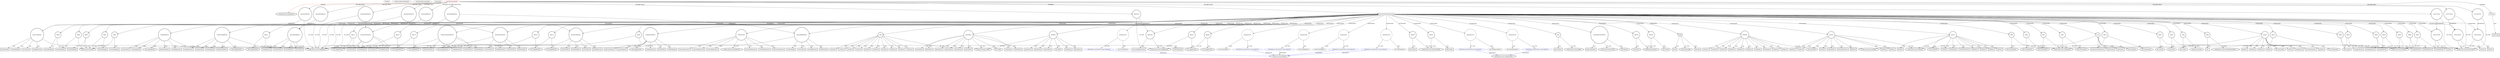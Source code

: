 digraph {
baseInfo[graphId=3875,category="extension_graph",isAnonymous=false,possibleRelation=true]
frameworkRelatedTypesInfo[0="javafx.application.Application"]
possibleCollaborationsInfo[0="3875~OVERRIDING_METHOD_DECLARATION-INSTANTIATION-~javafx.application.Application ~javafx.beans.value.ChangeListener ~false~true",1="3875~OVERRIDING_METHOD_DECLARATION-INSTANTIATION-~javafx.application.Application ~javafx.event.EventHandler ~false~true"]
locationInfo[projectName="philippone-EMGClassifier",filePath="/philippone-EMGClassifier/EMGClassifier-master/src/gui/EMGClassifierGUI.java",contextSignature="EMGClassifierGUI",graphId="3875"]
0[label="gui.EMGClassifierGUI",vertexType="ROOT_CLIENT_CLASS_DECLARATION",isFrameworkType=false,color=red]
1[label="javafx.application.Application",vertexType="FRAMEWORK_CLASS_TYPE",isFrameworkType=true,peripheries=2]
2[label="gestureBackButton",vertexType="FIELD_DECLARATION",isFrameworkType=true,peripheries=2,shape=circle]
3[label="javafx.scene.control.ToggleButton",vertexType="FRAMEWORK_CLASS_TYPE",isFrameworkType=true,peripheries=2]
4[label="gestureDownButton",vertexType="FIELD_DECLARATION",isFrameworkType=true,peripheries=2,shape=circle]
6[label="gestureEnterButton",vertexType="FIELD_DECLARATION",isFrameworkType=true,peripheries=2,shape=circle]
8[label="gestureLeftButton",vertexType="FIELD_DECLARATION",isFrameworkType=true,peripheries=2,shape=circle]
10[label="gestureRightButton",vertexType="FIELD_DECLARATION",isFrameworkType=true,peripheries=2,shape=circle]
12[label="gestureUpButton",vertexType="FIELD_DECLARATION",isFrameworkType=true,peripheries=2,shape=circle]
14[label="sensor1Series",vertexType="FIELD_DECLARATION",isFrameworkType=true,peripheries=2,shape=circle]
15[label="javafx.scene.chart.XYChart.Series",vertexType="FRAMEWORK_CLASS_TYPE",isFrameworkType=true,peripheries=2]
16[label="sensor2Series",vertexType="FIELD_DECLARATION",isFrameworkType=true,peripheries=2,shape=circle]
18[label="sensor3Series",vertexType="FIELD_DECLARATION",isFrameworkType=true,peripheries=2,shape=circle]
20[label="tgGesture",vertexType="FIELD_DECLARATION",isFrameworkType=true,peripheries=2,shape=circle]
21[label="javafx.scene.control.ToggleGroup",vertexType="FRAMEWORK_CLASS_TYPE",isFrameworkType=true,peripheries=2]
22[label="void start(javafx.stage.Stage)",vertexType="OVERRIDING_METHOD_DECLARATION",isFrameworkType=false,shape=box]
23[label="arg0",vertexType="PARAMETER_DECLARATION",isFrameworkType=true,peripheries=2]
24[label="javafx.stage.Stage",vertexType="FRAMEWORK_CLASS_TYPE",isFrameworkType=true,peripheries=2]
26[label="root",vertexType="VARIABLE_EXPRESION",isFrameworkType=true,peripheries=2,shape=circle]
27[label="javafx.scene.layout.GridPane",vertexType="FRAMEWORK_CLASS_TYPE",isFrameworkType=true,peripheries=2]
25[label="new GridPane()",vertexType="CONSTRUCTOR_CALL",isFrameworkType=true,peripheries=2]
29[label="scene",vertexType="VARIABLE_EXPRESION",isFrameworkType=true,peripheries=2,shape=circle]
30[label="javafx.scene.Scene",vertexType="FRAMEWORK_CLASS_TYPE",isFrameworkType=true,peripheries=2]
28[label="new Scene()",vertexType="CONSTRUCTOR_CALL",isFrameworkType=true,peripheries=2]
31[label="GridPane",vertexType="VARIABLE_EXPRESION",isFrameworkType=true,peripheries=2,shape=circle]
32[label="setHgrow()",vertexType="INSIDE_CALL",isFrameworkType=true,peripheries=2,shape=box]
35[label="setVgrow()",vertexType="INSIDE_CALL",isFrameworkType=true,peripheries=2,shape=box]
36[label="VAR4",vertexType="VARIABLE_EXPRESION",isFrameworkType=true,peripheries=2,shape=circle]
38[label="javafx.beans.value.WritableBooleanValue",vertexType="FRAMEWORK_INTERFACE_TYPE",isFrameworkType=true,peripheries=2]
37[label="set()",vertexType="INSIDE_CALL",isFrameworkType=true,peripheries=2,shape=box]
40[label="gridLinesVisibleProperty()",vertexType="INSIDE_CALL",isFrameworkType=true,peripheries=2,shape=box]
42[label="sensor1",vertexType="VARIABLE_EXPRESION",isFrameworkType=true,peripheries=2,shape=circle]
43[label="javafx.scene.chart.LineChart",vertexType="FRAMEWORK_CLASS_TYPE",isFrameworkType=true,peripheries=2]
41[label="new LineChart()",vertexType="CONSTRUCTOR_CALL",isFrameworkType=true,peripheries=2]
45[label="VAR7",vertexType="VARIABLE_EXPRESION",isFrameworkType=true,peripheries=2,shape=circle]
46[label="javafx.scene.chart.NumberAxis",vertexType="FRAMEWORK_CLASS_TYPE",isFrameworkType=true,peripheries=2]
44[label="new NumberAxis()",vertexType="CONSTRUCTOR_CALL",isFrameworkType=true,peripheries=2]
48[label="VAR8",vertexType="VARIABLE_EXPRESION",isFrameworkType=true,peripheries=2,shape=circle]
47[label="new NumberAxis()",vertexType="CONSTRUCTOR_CALL",isFrameworkType=true,peripheries=2]
51[label="sensor2",vertexType="VARIABLE_EXPRESION",isFrameworkType=true,peripheries=2,shape=circle]
50[label="new LineChart()",vertexType="CONSTRUCTOR_CALL",isFrameworkType=true,peripheries=2]
54[label="VAR10",vertexType="VARIABLE_EXPRESION",isFrameworkType=true,peripheries=2,shape=circle]
53[label="new NumberAxis()",vertexType="CONSTRUCTOR_CALL",isFrameworkType=true,peripheries=2]
57[label="VAR11",vertexType="VARIABLE_EXPRESION",isFrameworkType=true,peripheries=2,shape=circle]
56[label="new NumberAxis()",vertexType="CONSTRUCTOR_CALL",isFrameworkType=true,peripheries=2]
60[label="sensor3",vertexType="VARIABLE_EXPRESION",isFrameworkType=true,peripheries=2,shape=circle]
59[label="new LineChart()",vertexType="CONSTRUCTOR_CALL",isFrameworkType=true,peripheries=2]
63[label="VAR13",vertexType="VARIABLE_EXPRESION",isFrameworkType=true,peripheries=2,shape=circle]
62[label="new NumberAxis()",vertexType="CONSTRUCTOR_CALL",isFrameworkType=true,peripheries=2]
66[label="VAR14",vertexType="VARIABLE_EXPRESION",isFrameworkType=true,peripheries=2,shape=circle]
65[label="new NumberAxis()",vertexType="CONSTRUCTOR_CALL",isFrameworkType=true,peripheries=2]
69[label="setVgrow()",vertexType="INSIDE_CALL",isFrameworkType=true,peripheries=2,shape=box]
71[label="setVgrow()",vertexType="INSIDE_CALL",isFrameworkType=true,peripheries=2,shape=box]
73[label="setVgrow()",vertexType="INSIDE_CALL",isFrameworkType=true,peripheries=2,shape=box]
75[label="setHgrow()",vertexType="INSIDE_CALL",isFrameworkType=true,peripheries=2,shape=box]
77[label="setHgrow()",vertexType="INSIDE_CALL",isFrameworkType=true,peripheries=2,shape=box]
79[label="setHgrow()",vertexType="INSIDE_CALL",isFrameworkType=true,peripheries=2,shape=box]
81[label="setTitle()",vertexType="INSIDE_CALL",isFrameworkType=true,peripheries=2,shape=box]
83[label="setAnimated()",vertexType="INSIDE_CALL",isFrameworkType=true,peripheries=2,shape=box]
85[label="setCreateSymbols()",vertexType="INSIDE_CALL",isFrameworkType=true,peripheries=2,shape=box]
86[label="VAR24",vertexType="VARIABLE_EXPRESION",isFrameworkType=true,peripheries=2,shape=circle]
88[label="javafx.scene.chart.ValueAxis",vertexType="FRAMEWORK_CLASS_TYPE",isFrameworkType=true,peripheries=2]
87[label="setUpperBound()",vertexType="INSIDE_CALL",isFrameworkType=true,peripheries=2,shape=box]
90[label="getXAxis()",vertexType="INSIDE_CALL",isFrameworkType=true,peripheries=2,shape=box]
91[label="VAR26",vertexType="VARIABLE_EXPRESION",isFrameworkType=true,peripheries=2,shape=circle]
92[label="setUpperBound()",vertexType="INSIDE_CALL",isFrameworkType=true,peripheries=2,shape=box]
95[label="getYAxis()",vertexType="INSIDE_CALL",isFrameworkType=true,peripheries=2,shape=box]
96[label="VAR28",vertexType="VARIABLE_EXPRESION",isFrameworkType=true,peripheries=2,shape=circle]
98[label="javafx.scene.chart.Axis",vertexType="FRAMEWORK_CLASS_TYPE",isFrameworkType=true,peripheries=2]
97[label="setAutoRanging()",vertexType="INSIDE_CALL",isFrameworkType=true,peripheries=2,shape=box]
100[label="getXAxis()",vertexType="INSIDE_CALL",isFrameworkType=true,peripheries=2,shape=box]
101[label="VAR30",vertexType="VARIABLE_EXPRESION",isFrameworkType=true,peripheries=2,shape=circle]
102[label="setAutoRanging()",vertexType="INSIDE_CALL",isFrameworkType=true,peripheries=2,shape=box]
105[label="getYAxis()",vertexType="INSIDE_CALL",isFrameworkType=true,peripheries=2,shape=box]
107[label="setTitle()",vertexType="INSIDE_CALL",isFrameworkType=true,peripheries=2,shape=box]
109[label="setAnimated()",vertexType="INSIDE_CALL",isFrameworkType=true,peripheries=2,shape=box]
111[label="setCreateSymbols()",vertexType="INSIDE_CALL",isFrameworkType=true,peripheries=2,shape=box]
112[label="VAR35",vertexType="VARIABLE_EXPRESION",isFrameworkType=true,peripheries=2,shape=circle]
113[label="setUpperBound()",vertexType="INSIDE_CALL",isFrameworkType=true,peripheries=2,shape=box]
116[label="getXAxis()",vertexType="INSIDE_CALL",isFrameworkType=true,peripheries=2,shape=box]
117[label="VAR37",vertexType="VARIABLE_EXPRESION",isFrameworkType=true,peripheries=2,shape=circle]
118[label="setUpperBound()",vertexType="INSIDE_CALL",isFrameworkType=true,peripheries=2,shape=box]
121[label="getYAxis()",vertexType="INSIDE_CALL",isFrameworkType=true,peripheries=2,shape=box]
122[label="VAR39",vertexType="VARIABLE_EXPRESION",isFrameworkType=true,peripheries=2,shape=circle]
123[label="setAutoRanging()",vertexType="INSIDE_CALL",isFrameworkType=true,peripheries=2,shape=box]
126[label="getXAxis()",vertexType="INSIDE_CALL",isFrameworkType=true,peripheries=2,shape=box]
127[label="VAR41",vertexType="VARIABLE_EXPRESION",isFrameworkType=true,peripheries=2,shape=circle]
128[label="setAutoRanging()",vertexType="INSIDE_CALL",isFrameworkType=true,peripheries=2,shape=box]
131[label="getYAxis()",vertexType="INSIDE_CALL",isFrameworkType=true,peripheries=2,shape=box]
133[label="setTitle()",vertexType="INSIDE_CALL",isFrameworkType=true,peripheries=2,shape=box]
135[label="setAnimated()",vertexType="INSIDE_CALL",isFrameworkType=true,peripheries=2,shape=box]
137[label="setCreateSymbols()",vertexType="INSIDE_CALL",isFrameworkType=true,peripheries=2,shape=box]
138[label="VAR46",vertexType="VARIABLE_EXPRESION",isFrameworkType=true,peripheries=2,shape=circle]
139[label="setUpperBound()",vertexType="INSIDE_CALL",isFrameworkType=true,peripheries=2,shape=box]
142[label="getXAxis()",vertexType="INSIDE_CALL",isFrameworkType=true,peripheries=2,shape=box]
143[label="VAR48",vertexType="VARIABLE_EXPRESION",isFrameworkType=true,peripheries=2,shape=circle]
144[label="setUpperBound()",vertexType="INSIDE_CALL",isFrameworkType=true,peripheries=2,shape=box]
147[label="getYAxis()",vertexType="INSIDE_CALL",isFrameworkType=true,peripheries=2,shape=box]
148[label="VAR50",vertexType="VARIABLE_EXPRESION",isFrameworkType=true,peripheries=2,shape=circle]
149[label="setAutoRanging()",vertexType="INSIDE_CALL",isFrameworkType=true,peripheries=2,shape=box]
152[label="getXAxis()",vertexType="INSIDE_CALL",isFrameworkType=true,peripheries=2,shape=box]
153[label="VAR52",vertexType="VARIABLE_EXPRESION",isFrameworkType=true,peripheries=2,shape=circle]
154[label="setAutoRanging()",vertexType="INSIDE_CALL",isFrameworkType=true,peripheries=2,shape=box]
157[label="getYAxis()",vertexType="INSIDE_CALL",isFrameworkType=true,peripheries=2,shape=box]
159[label="VAR54",vertexType="VARIABLE_EXPRESION",isFrameworkType=true,peripheries=2,shape=circle]
158[label="new Series()",vertexType="CONSTRUCTOR_CALL",isFrameworkType=true,peripheries=2]
162[label="VAR55",vertexType="VARIABLE_EXPRESION",isFrameworkType=true,peripheries=2,shape=circle]
161[label="new Series()",vertexType="CONSTRUCTOR_CALL",isFrameworkType=true,peripheries=2]
165[label="VAR56",vertexType="VARIABLE_EXPRESION",isFrameworkType=true,peripheries=2,shape=circle]
164[label="new Series()",vertexType="CONSTRUCTOR_CALL",isFrameworkType=true,peripheries=2]
167[label="FXCollections",vertexType="VARIABLE_EXPRESION",isFrameworkType=true,peripheries=2,shape=circle]
169[label="javafx.collections.FXCollections",vertexType="FRAMEWORK_CLASS_TYPE",isFrameworkType=true,peripheries=2]
168[label="observableArrayList()",vertexType="INSIDE_CALL",isFrameworkType=true,peripheries=2,shape=box]
171[label="observableArrayList()",vertexType="INSIDE_CALL",isFrameworkType=true,peripheries=2,shape=box]
173[label="observableArrayList()",vertexType="INSIDE_CALL",isFrameworkType=true,peripheries=2,shape=box]
174[label="sensor1Series",vertexType="VARIABLE_EXPRESION",isFrameworkType=true,peripheries=2,shape=circle]
175[label="setData()",vertexType="INSIDE_CALL",isFrameworkType=true,peripheries=2,shape=box]
177[label="sensor2Series",vertexType="VARIABLE_EXPRESION",isFrameworkType=true,peripheries=2,shape=circle]
178[label="setData()",vertexType="INSIDE_CALL",isFrameworkType=true,peripheries=2,shape=box]
180[label="sensor3Series",vertexType="VARIABLE_EXPRESION",isFrameworkType=true,peripheries=2,shape=circle]
181[label="setData()",vertexType="INSIDE_CALL",isFrameworkType=true,peripheries=2,shape=box]
184[label="setData()",vertexType="INSIDE_CALL",isFrameworkType=true,peripheries=2,shape=box]
186[label="observableArrayList()",vertexType="INSIDE_CALL",isFrameworkType=true,peripheries=2,shape=box]
188[label="setData()",vertexType="INSIDE_CALL",isFrameworkType=true,peripheries=2,shape=box]
190[label="observableArrayList()",vertexType="INSIDE_CALL",isFrameworkType=true,peripheries=2,shape=box]
192[label="setData()",vertexType="INSIDE_CALL",isFrameworkType=true,peripheries=2,shape=box]
194[label="observableArrayList()",vertexType="INSIDE_CALL",isFrameworkType=true,peripheries=2,shape=box]
196[label="modeBox",vertexType="VARIABLE_EXPRESION",isFrameworkType=true,peripheries=2,shape=circle]
197[label="javafx.scene.layout.VBox",vertexType="FRAMEWORK_CLASS_TYPE",isFrameworkType=true,peripheries=2]
195[label="new VBox()",vertexType="CONSTRUCTOR_CALL",isFrameworkType=true,peripheries=2]
199[label="setSpacing()",vertexType="INSIDE_CALL",isFrameworkType=true,peripheries=2,shape=box]
201[label="tgMode",vertexType="VARIABLE_EXPRESION",isFrameworkType=true,peripheries=2,shape=circle]
200[label="new ToggleGroup()",vertexType="CONSTRUCTOR_CALL",isFrameworkType=true,peripheries=2]
204[label="modeIdleButton",vertexType="VARIABLE_EXPRESION",isFrameworkType=true,peripheries=2,shape=circle]
203[label="new ToggleButton()",vertexType="CONSTRUCTOR_CALL",isFrameworkType=true,peripheries=2]
207[label="modeTrainingButton",vertexType="VARIABLE_EXPRESION",isFrameworkType=true,peripheries=2,shape=circle]
206[label="new ToggleButton()",vertexType="CONSTRUCTOR_CALL",isFrameworkType=true,peripheries=2]
210[label="modeClassificationButton",vertexType="VARIABLE_EXPRESION",isFrameworkType=true,peripheries=2,shape=circle]
209[label="new ToggleButton()",vertexType="CONSTRUCTOR_CALL",isFrameworkType=true,peripheries=2]
213[label="modeRecordButton",vertexType="VARIABLE_EXPRESION",isFrameworkType=true,peripheries=2,shape=circle]
212[label="new ToggleButton()",vertexType="CONSTRUCTOR_CALL",isFrameworkType=true,peripheries=2]
216[label="setToggleGroup()",vertexType="INSIDE_CALL",isFrameworkType=true,peripheries=2,shape=box]
218[label="setToggleGroup()",vertexType="INSIDE_CALL",isFrameworkType=true,peripheries=2,shape=box]
220[label="setToggleGroup()",vertexType="INSIDE_CALL",isFrameworkType=true,peripheries=2,shape=box]
222[label="setToggleGroup()",vertexType="INSIDE_CALL",isFrameworkType=true,peripheries=2,shape=box]
224[label="setMaxWidth()",vertexType="INSIDE_CALL",isFrameworkType=true,peripheries=2,shape=box]
226[label="setMaxHeight()",vertexType="INSIDE_CALL",isFrameworkType=true,peripheries=2,shape=box]
228[label="setMaxWidth()",vertexType="INSIDE_CALL",isFrameworkType=true,peripheries=2,shape=box]
230[label="setMaxHeight()",vertexType="INSIDE_CALL",isFrameworkType=true,peripheries=2,shape=box]
232[label="setMaxWidth()",vertexType="INSIDE_CALL",isFrameworkType=true,peripheries=2,shape=box]
234[label="setMaxHeight()",vertexType="INSIDE_CALL",isFrameworkType=true,peripheries=2,shape=box]
236[label="setMaxWidth()",vertexType="INSIDE_CALL",isFrameworkType=true,peripheries=2,shape=box]
238[label="setMaxHeight()",vertexType="INSIDE_CALL",isFrameworkType=true,peripheries=2,shape=box]
240[label="getChildren()",vertexType="INSIDE_CALL",isFrameworkType=true,peripheries=2,shape=box]
242[label="getChildren()",vertexType="INSIDE_CALL",isFrameworkType=true,peripheries=2,shape=box]
244[label="getChildren()",vertexType="INSIDE_CALL",isFrameworkType=true,peripheries=2,shape=box]
246[label="getChildren()",vertexType="INSIDE_CALL",isFrameworkType=true,peripheries=2,shape=box]
247[label="VBox",vertexType="VARIABLE_EXPRESION",isFrameworkType=true,peripheries=2,shape=circle]
248[label="setVgrow()",vertexType="INSIDE_CALL",isFrameworkType=true,peripheries=2,shape=box]
251[label="setVgrow()",vertexType="INSIDE_CALL",isFrameworkType=true,peripheries=2,shape=box]
253[label="setVgrow()",vertexType="INSIDE_CALL",isFrameworkType=true,peripheries=2,shape=box]
255[label="setVgrow()",vertexType="INSIDE_CALL",isFrameworkType=true,peripheries=2,shape=box]
257[label="addEventHandler()",vertexType="INSIDE_CALL",isFrameworkType=true,peripheries=2,shape=box]
259[label="anonymous97",vertexType="VARIABLE_EXPRESION",isFrameworkType=false,shape=circle]
260[label="REFERENCE_ANONYMOUS_DECLARATION",vertexType="REFERENCE_ANONYMOUS_DECLARATION",isFrameworkType=false,color=blue]
261[label="javafx.event.EventHandler",vertexType="FRAMEWORK_INTERFACE_TYPE",isFrameworkType=true,peripheries=2]
258[label="new EventHandler()",vertexType="CONSTRUCTOR_CALL",isFrameworkType=false]
263[label="addEventHandler()",vertexType="INSIDE_CALL",isFrameworkType=true,peripheries=2,shape=box]
265[label="anonymous99",vertexType="VARIABLE_EXPRESION",isFrameworkType=false,shape=circle]
266[label="REFERENCE_ANONYMOUS_DECLARATION",vertexType="REFERENCE_ANONYMOUS_DECLARATION",isFrameworkType=false,color=blue]
264[label="new EventHandler()",vertexType="CONSTRUCTOR_CALL",isFrameworkType=false]
269[label="addEventHandler()",vertexType="INSIDE_CALL",isFrameworkType=true,peripheries=2,shape=box]
271[label="anonymous101",vertexType="VARIABLE_EXPRESION",isFrameworkType=false,shape=circle]
272[label="REFERENCE_ANONYMOUS_DECLARATION",vertexType="REFERENCE_ANONYMOUS_DECLARATION",isFrameworkType=false,color=blue]
270[label="new EventHandler()",vertexType="CONSTRUCTOR_CALL",isFrameworkType=false]
275[label="addEventHandler()",vertexType="INSIDE_CALL",isFrameworkType=true,peripheries=2,shape=box]
277[label="anonymous103",vertexType="VARIABLE_EXPRESION",isFrameworkType=false,shape=circle]
278[label="REFERENCE_ANONYMOUS_DECLARATION",vertexType="REFERENCE_ANONYMOUS_DECLARATION",isFrameworkType=false,color=blue]
276[label="new EventHandler()",vertexType="CONSTRUCTOR_CALL",isFrameworkType=false]
280[label="VAR104",vertexType="VARIABLE_EXPRESION",isFrameworkType=true,peripheries=2,shape=circle]
282[label="javafx.beans.value.ObservableValue",vertexType="FRAMEWORK_INTERFACE_TYPE",isFrameworkType=true,peripheries=2]
281[label="addListener()",vertexType="INSIDE_CALL",isFrameworkType=true,peripheries=2,shape=box]
284[label="selectedProperty()",vertexType="INSIDE_CALL",isFrameworkType=true,peripheries=2,shape=box]
286[label="anonymous106",vertexType="VARIABLE_EXPRESION",isFrameworkType=false,shape=circle]
287[label="REFERENCE_ANONYMOUS_DECLARATION",vertexType="REFERENCE_ANONYMOUS_DECLARATION",isFrameworkType=false,color=blue]
288[label="javafx.beans.value.ChangeListener",vertexType="FRAMEWORK_INTERFACE_TYPE",isFrameworkType=true,peripheries=2]
285[label="new ChangeListener()",vertexType="CONSTRUCTOR_CALL",isFrameworkType=false]
290[label="gestureBox",vertexType="VARIABLE_EXPRESION",isFrameworkType=true,peripheries=2,shape=circle]
289[label="new VBox()",vertexType="CONSTRUCTOR_CALL",isFrameworkType=true,peripheries=2]
293[label="setSpacing()",vertexType="INSIDE_CALL",isFrameworkType=true,peripheries=2,shape=box]
295[label="setPrefWidth()",vertexType="INSIDE_CALL",isFrameworkType=true,peripheries=2,shape=box]
297[label="VAR110",vertexType="VARIABLE_EXPRESION",isFrameworkType=true,peripheries=2,shape=circle]
296[label="new ToggleGroup()",vertexType="CONSTRUCTOR_CALL",isFrameworkType=true,peripheries=2]
300[label="VAR111",vertexType="VARIABLE_EXPRESION",isFrameworkType=true,peripheries=2,shape=circle]
299[label="new ToggleButton()",vertexType="CONSTRUCTOR_CALL",isFrameworkType=true,peripheries=2]
303[label="VAR112",vertexType="VARIABLE_EXPRESION",isFrameworkType=true,peripheries=2,shape=circle]
302[label="new ToggleButton()",vertexType="CONSTRUCTOR_CALL",isFrameworkType=true,peripheries=2]
306[label="VAR113",vertexType="VARIABLE_EXPRESION",isFrameworkType=true,peripheries=2,shape=circle]
305[label="new ToggleButton()",vertexType="CONSTRUCTOR_CALL",isFrameworkType=true,peripheries=2]
309[label="VAR114",vertexType="VARIABLE_EXPRESION",isFrameworkType=true,peripheries=2,shape=circle]
308[label="new ToggleButton()",vertexType="CONSTRUCTOR_CALL",isFrameworkType=true,peripheries=2]
312[label="VAR115",vertexType="VARIABLE_EXPRESION",isFrameworkType=true,peripheries=2,shape=circle]
311[label="new ToggleButton()",vertexType="CONSTRUCTOR_CALL",isFrameworkType=true,peripheries=2]
315[label="VAR116",vertexType="VARIABLE_EXPRESION",isFrameworkType=true,peripheries=2,shape=circle]
314[label="new ToggleButton()",vertexType="CONSTRUCTOR_CALL",isFrameworkType=true,peripheries=2]
317[label="gestureBackButton",vertexType="VARIABLE_EXPRESION",isFrameworkType=true,peripheries=2,shape=circle]
318[label="setToggleGroup()",vertexType="INSIDE_CALL",isFrameworkType=true,peripheries=2,shape=box]
320[label="gestureEnterButton",vertexType="VARIABLE_EXPRESION",isFrameworkType=true,peripheries=2,shape=circle]
321[label="setToggleGroup()",vertexType="INSIDE_CALL",isFrameworkType=true,peripheries=2,shape=box]
323[label="gestureLeftButton",vertexType="VARIABLE_EXPRESION",isFrameworkType=true,peripheries=2,shape=circle]
324[label="setToggleGroup()",vertexType="INSIDE_CALL",isFrameworkType=true,peripheries=2,shape=box]
326[label="gestureRightButton",vertexType="VARIABLE_EXPRESION",isFrameworkType=true,peripheries=2,shape=circle]
327[label="setToggleGroup()",vertexType="INSIDE_CALL",isFrameworkType=true,peripheries=2,shape=box]
329[label="gestureUpButton",vertexType="VARIABLE_EXPRESION",isFrameworkType=true,peripheries=2,shape=circle]
330[label="setToggleGroup()",vertexType="INSIDE_CALL",isFrameworkType=true,peripheries=2,shape=box]
332[label="gestureDownButton",vertexType="VARIABLE_EXPRESION",isFrameworkType=true,peripheries=2,shape=circle]
333[label="setToggleGroup()",vertexType="INSIDE_CALL",isFrameworkType=true,peripheries=2,shape=box]
336[label="setMaxWidth()",vertexType="INSIDE_CALL",isFrameworkType=true,peripheries=2,shape=box]
338[label="setMaxHeight()",vertexType="INSIDE_CALL",isFrameworkType=true,peripheries=2,shape=box]
340[label="setMaxWidth()",vertexType="INSIDE_CALL",isFrameworkType=true,peripheries=2,shape=box]
342[label="setMaxHeight()",vertexType="INSIDE_CALL",isFrameworkType=true,peripheries=2,shape=box]
344[label="setMaxWidth()",vertexType="INSIDE_CALL",isFrameworkType=true,peripheries=2,shape=box]
346[label="setMaxHeight()",vertexType="INSIDE_CALL",isFrameworkType=true,peripheries=2,shape=box]
348[label="setMaxWidth()",vertexType="INSIDE_CALL",isFrameworkType=true,peripheries=2,shape=box]
350[label="setMaxHeight()",vertexType="INSIDE_CALL",isFrameworkType=true,peripheries=2,shape=box]
352[label="setMaxWidth()",vertexType="INSIDE_CALL",isFrameworkType=true,peripheries=2,shape=box]
354[label="setMaxHeight()",vertexType="INSIDE_CALL",isFrameworkType=true,peripheries=2,shape=box]
356[label="setMaxWidth()",vertexType="INSIDE_CALL",isFrameworkType=true,peripheries=2,shape=box]
358[label="setMaxHeight()",vertexType="INSIDE_CALL",isFrameworkType=true,peripheries=2,shape=box]
360[label="setVgrow()",vertexType="INSIDE_CALL",isFrameworkType=true,peripheries=2,shape=box]
362[label="setVgrow()",vertexType="INSIDE_CALL",isFrameworkType=true,peripheries=2,shape=box]
364[label="setVgrow()",vertexType="INSIDE_CALL",isFrameworkType=true,peripheries=2,shape=box]
366[label="setVgrow()",vertexType="INSIDE_CALL",isFrameworkType=true,peripheries=2,shape=box]
368[label="setVgrow()",vertexType="INSIDE_CALL",isFrameworkType=true,peripheries=2,shape=box]
370[label="setVgrow()",vertexType="INSIDE_CALL",isFrameworkType=true,peripheries=2,shape=box]
372[label="getChildren()",vertexType="INSIDE_CALL",isFrameworkType=true,peripheries=2,shape=box]
374[label="getChildren()",vertexType="INSIDE_CALL",isFrameworkType=true,peripheries=2,shape=box]
376[label="getChildren()",vertexType="INSIDE_CALL",isFrameworkType=true,peripheries=2,shape=box]
378[label="getChildren()",vertexType="INSIDE_CALL",isFrameworkType=true,peripheries=2,shape=box]
380[label="getChildren()",vertexType="INSIDE_CALL",isFrameworkType=true,peripheries=2,shape=box]
382[label="getChildren()",vertexType="INSIDE_CALL",isFrameworkType=true,peripheries=2,shape=box]
384[label="setUserData()",vertexType="INSIDE_CALL",isFrameworkType=true,peripheries=2,shape=box]
386[label="setUserData()",vertexType="INSIDE_CALL",isFrameworkType=true,peripheries=2,shape=box]
388[label="setUserData()",vertexType="INSIDE_CALL",isFrameworkType=true,peripheries=2,shape=box]
390[label="setUserData()",vertexType="INSIDE_CALL",isFrameworkType=true,peripheries=2,shape=box]
392[label="setUserData()",vertexType="INSIDE_CALL",isFrameworkType=true,peripheries=2,shape=box]
394[label="setUserData()",vertexType="INSIDE_CALL",isFrameworkType=true,peripheries=2,shape=box]
395[label="VAR153",vertexType="VARIABLE_EXPRESION",isFrameworkType=true,peripheries=2,shape=circle]
396[label="addListener()",vertexType="INSIDE_CALL",isFrameworkType=true,peripheries=2,shape=box]
398[label="tgGesture",vertexType="VARIABLE_EXPRESION",isFrameworkType=true,peripheries=2,shape=circle]
399[label="selectedToggleProperty()",vertexType="INSIDE_CALL",isFrameworkType=true,peripheries=2,shape=box]
402[label="anonymous155",vertexType="VARIABLE_EXPRESION",isFrameworkType=false,shape=circle]
403[label="REFERENCE_ANONYMOUS_DECLARATION",vertexType="REFERENCE_ANONYMOUS_DECLARATION",isFrameworkType=false,color=blue]
401[label="new ChangeListener()",vertexType="CONSTRUCTOR_CALL",isFrameworkType=false]
405[label="arg2",vertexType="VARIABLE_EXPRESION",isFrameworkType=true,peripheries=2,shape=circle]
407[label="javafx.scene.control.Toggle",vertexType="FRAMEWORK_INTERFACE_TYPE",isFrameworkType=true,peripheries=2]
406[label="getUserData()",vertexType="INSIDE_CALL",isFrameworkType=true,peripheries=2,shape=box]
409[label="manualDetectionButton",vertexType="VARIABLE_EXPRESION",isFrameworkType=true,peripheries=2,shape=circle]
410[label="javafx.scene.control.Button",vertexType="FRAMEWORK_CLASS_TYPE",isFrameworkType=true,peripheries=2]
408[label="new Button()",vertexType="CONSTRUCTOR_CALL",isFrameworkType=true,peripheries=2]
412[label="addEventHandler()",vertexType="INSIDE_CALL",isFrameworkType=true,peripheries=2,shape=box]
414[label="anonymous159",vertexType="VARIABLE_EXPRESION",isFrameworkType=false,shape=circle]
415[label="REFERENCE_ANONYMOUS_DECLARATION",vertexType="REFERENCE_ANONYMOUS_DECLARATION",isFrameworkType=false,color=blue]
413[label="new EventHandler()",vertexType="CONSTRUCTOR_CALL",isFrameworkType=false]
418[label="addColumn()",vertexType="INSIDE_CALL",isFrameworkType=true,peripheries=2,shape=box]
420[label="addColumn()",vertexType="INSIDE_CALL",isFrameworkType=true,peripheries=2,shape=box]
422[label="setMargin()",vertexType="INSIDE_CALL",isFrameworkType=true,peripheries=2,shape=box]
424[label="VAR163",vertexType="VARIABLE_EXPRESION",isFrameworkType=true,peripheries=2,shape=circle]
425[label="javafx.geometry.Insets",vertexType="FRAMEWORK_CLASS_TYPE",isFrameworkType=true,peripheries=2]
423[label="new Insets()",vertexType="CONSTRUCTOR_CALL",isFrameworkType=true,peripheries=2]
427[label="setMargin()",vertexType="INSIDE_CALL",isFrameworkType=true,peripheries=2,shape=box]
429[label="VAR165",vertexType="VARIABLE_EXPRESION",isFrameworkType=true,peripheries=2,shape=circle]
428[label="new Insets()",vertexType="CONSTRUCTOR_CALL",isFrameworkType=true,peripheries=2]
432[label="setScene()",vertexType="INSIDE_CALL",isFrameworkType=true,peripheries=2,shape=box]
434[label="show()",vertexType="INSIDE_CALL",isFrameworkType=true,peripheries=2,shape=box]
435[label="void stop()",vertexType="OVERRIDING_METHOD_DECLARATION",isFrameworkType=false,shape=box]
436[label="super.stop()",vertexType="SUPER_CALL",isFrameworkType=true,peripheries=2,shape=box]
0->1[label="EXTEND",color=red]
0->2[label="DECLARE_FIELD"]
2->3[label="OF_TYPE"]
0->4[label="DECLARE_FIELD"]
4->3[label="OF_TYPE"]
0->6[label="DECLARE_FIELD"]
6->3[label="OF_TYPE"]
0->8[label="DECLARE_FIELD"]
8->3[label="OF_TYPE"]
0->10[label="DECLARE_FIELD"]
10->3[label="OF_TYPE"]
0->12[label="DECLARE_FIELD"]
12->3[label="OF_TYPE"]
0->14[label="DECLARE_FIELD"]
14->15[label="OF_TYPE"]
0->16[label="DECLARE_FIELD"]
16->15[label="OF_TYPE"]
0->18[label="DECLARE_FIELD"]
18->15[label="OF_TYPE"]
0->20[label="DECLARE_FIELD"]
20->21[label="OF_TYPE"]
0->22[label="OVERRIDE"]
23->24[label="OF_TYPE"]
22->23[label="PARAMETER"]
22->26[label="INSTANTIATE"]
26->27[label="OF_TYPE"]
26->25[label="CALL"]
22->29[label="INSTANTIATE"]
29->30[label="OF_TYPE"]
29->28[label="CALL"]
22->31[label="INSTANTIATE"]
31->27[label="OF_TYPE"]
31->32[label="CALL"]
31->35[label="CALL"]
22->36[label="INSTANTIATE"]
36->38[label="OF_TYPE"]
36->37[label="CALL"]
26->40[label="CALL"]
22->42[label="INSTANTIATE"]
42->43[label="OF_TYPE"]
42->41[label="CALL"]
22->45[label="INSTANTIATE"]
45->46[label="OF_TYPE"]
45->44[label="CALL"]
22->48[label="INSTANTIATE"]
48->46[label="OF_TYPE"]
48->47[label="CALL"]
22->51[label="INSTANTIATE"]
51->43[label="OF_TYPE"]
51->50[label="CALL"]
22->54[label="INSTANTIATE"]
54->46[label="OF_TYPE"]
54->53[label="CALL"]
22->57[label="INSTANTIATE"]
57->46[label="OF_TYPE"]
57->56[label="CALL"]
22->60[label="INSTANTIATE"]
60->43[label="OF_TYPE"]
60->59[label="CALL"]
22->63[label="INSTANTIATE"]
63->46[label="OF_TYPE"]
63->62[label="CALL"]
22->66[label="INSTANTIATE"]
66->46[label="OF_TYPE"]
66->65[label="CALL"]
31->69[label="CALL"]
31->71[label="CALL"]
31->73[label="CALL"]
31->75[label="CALL"]
31->77[label="CALL"]
31->79[label="CALL"]
42->81[label="CALL"]
42->83[label="CALL"]
42->85[label="CALL"]
22->86[label="INSTANTIATE"]
86->88[label="OF_TYPE"]
86->87[label="CALL"]
42->90[label="CALL"]
22->91[label="INSTANTIATE"]
91->88[label="OF_TYPE"]
91->92[label="CALL"]
42->95[label="CALL"]
22->96[label="INSTANTIATE"]
96->98[label="OF_TYPE"]
96->97[label="CALL"]
42->100[label="CALL"]
22->101[label="INSTANTIATE"]
101->98[label="OF_TYPE"]
101->102[label="CALL"]
42->105[label="CALL"]
51->107[label="CALL"]
51->109[label="CALL"]
51->111[label="CALL"]
22->112[label="INSTANTIATE"]
112->88[label="OF_TYPE"]
112->113[label="CALL"]
51->116[label="CALL"]
22->117[label="INSTANTIATE"]
117->88[label="OF_TYPE"]
117->118[label="CALL"]
51->121[label="CALL"]
22->122[label="INSTANTIATE"]
122->98[label="OF_TYPE"]
122->123[label="CALL"]
51->126[label="CALL"]
22->127[label="INSTANTIATE"]
127->98[label="OF_TYPE"]
127->128[label="CALL"]
51->131[label="CALL"]
60->133[label="CALL"]
60->135[label="CALL"]
60->137[label="CALL"]
22->138[label="INSTANTIATE"]
138->88[label="OF_TYPE"]
138->139[label="CALL"]
60->142[label="CALL"]
22->143[label="INSTANTIATE"]
143->88[label="OF_TYPE"]
143->144[label="CALL"]
60->147[label="CALL"]
22->148[label="INSTANTIATE"]
148->98[label="OF_TYPE"]
148->149[label="CALL"]
60->152[label="CALL"]
22->153[label="INSTANTIATE"]
153->98[label="OF_TYPE"]
153->154[label="CALL"]
60->157[label="CALL"]
22->159[label="INSTANTIATE"]
159->15[label="OF_TYPE"]
159->158[label="CALL"]
22->162[label="INSTANTIATE"]
162->15[label="OF_TYPE"]
162->161[label="CALL"]
22->165[label="INSTANTIATE"]
165->15[label="OF_TYPE"]
165->164[label="CALL"]
22->167[label="INSTANTIATE"]
167->169[label="OF_TYPE"]
167->168[label="CALL"]
167->171[label="CALL"]
167->173[label="CALL"]
22->174[label="INSTANTIATE"]
14->174[label="REFERENCE"]
174->15[label="OF_TYPE"]
174->175[label="CALL"]
22->177[label="INSTANTIATE"]
16->177[label="REFERENCE"]
177->15[label="OF_TYPE"]
177->178[label="CALL"]
22->180[label="INSTANTIATE"]
18->180[label="REFERENCE"]
180->15[label="OF_TYPE"]
180->181[label="CALL"]
42->184[label="CALL"]
167->186[label="CALL"]
51->188[label="CALL"]
167->190[label="CALL"]
60->192[label="CALL"]
167->194[label="CALL"]
22->196[label="INSTANTIATE"]
196->197[label="OF_TYPE"]
196->195[label="CALL"]
196->199[label="CALL"]
22->201[label="INSTANTIATE"]
201->21[label="OF_TYPE"]
201->200[label="CALL"]
22->204[label="INSTANTIATE"]
204->3[label="OF_TYPE"]
204->203[label="CALL"]
22->207[label="INSTANTIATE"]
207->3[label="OF_TYPE"]
207->206[label="CALL"]
22->210[label="INSTANTIATE"]
210->3[label="OF_TYPE"]
210->209[label="CALL"]
22->213[label="INSTANTIATE"]
213->3[label="OF_TYPE"]
213->212[label="CALL"]
204->216[label="CALL"]
207->218[label="CALL"]
210->220[label="CALL"]
213->222[label="CALL"]
204->224[label="CALL"]
204->226[label="CALL"]
207->228[label="CALL"]
207->230[label="CALL"]
210->232[label="CALL"]
210->234[label="CALL"]
213->236[label="CALL"]
213->238[label="CALL"]
196->240[label="CALL"]
196->242[label="CALL"]
196->244[label="CALL"]
196->246[label="CALL"]
22->247[label="INSTANTIATE"]
247->197[label="OF_TYPE"]
247->248[label="CALL"]
247->251[label="CALL"]
247->253[label="CALL"]
247->255[label="CALL"]
204->257[label="CALL"]
22->259[label="INSTANTIATE"]
260->261[label="IMPLEMENT",color=blue]
259->260[label="OF_TYPE"]
259->258[label="CALL"]
207->263[label="CALL"]
22->265[label="INSTANTIATE"]
266->261[label="IMPLEMENT",color=blue]
265->266[label="OF_TYPE"]
265->264[label="CALL"]
210->269[label="CALL"]
22->271[label="INSTANTIATE"]
272->261[label="IMPLEMENT",color=blue]
271->272[label="OF_TYPE"]
271->270[label="CALL"]
213->275[label="CALL"]
22->277[label="INSTANTIATE"]
278->261[label="IMPLEMENT",color=blue]
277->278[label="OF_TYPE"]
277->276[label="CALL"]
22->280[label="INSTANTIATE"]
280->282[label="OF_TYPE"]
280->281[label="CALL"]
213->284[label="CALL"]
22->286[label="INSTANTIATE"]
287->288[label="IMPLEMENT",color=blue]
286->287[label="OF_TYPE"]
286->285[label="CALL"]
22->290[label="INSTANTIATE"]
290->197[label="OF_TYPE"]
290->289[label="CALL"]
290->293[label="CALL"]
290->295[label="CALL"]
22->297[label="INSTANTIATE"]
297->21[label="OF_TYPE"]
297->296[label="CALL"]
22->300[label="INSTANTIATE"]
300->3[label="OF_TYPE"]
300->299[label="CALL"]
22->303[label="INSTANTIATE"]
303->3[label="OF_TYPE"]
303->302[label="CALL"]
22->306[label="INSTANTIATE"]
306->3[label="OF_TYPE"]
306->305[label="CALL"]
22->309[label="INSTANTIATE"]
309->3[label="OF_TYPE"]
309->308[label="CALL"]
22->312[label="INSTANTIATE"]
312->3[label="OF_TYPE"]
312->311[label="CALL"]
22->315[label="INSTANTIATE"]
315->3[label="OF_TYPE"]
315->314[label="CALL"]
22->317[label="INSTANTIATE"]
2->317[label="REFERENCE"]
317->3[label="OF_TYPE"]
317->318[label="CALL"]
22->320[label="INSTANTIATE"]
6->320[label="REFERENCE"]
320->3[label="OF_TYPE"]
320->321[label="CALL"]
22->323[label="INSTANTIATE"]
8->323[label="REFERENCE"]
323->3[label="OF_TYPE"]
323->324[label="CALL"]
22->326[label="INSTANTIATE"]
10->326[label="REFERENCE"]
326->3[label="OF_TYPE"]
326->327[label="CALL"]
22->329[label="INSTANTIATE"]
12->329[label="REFERENCE"]
329->3[label="OF_TYPE"]
329->330[label="CALL"]
22->332[label="INSTANTIATE"]
4->332[label="REFERENCE"]
332->3[label="OF_TYPE"]
332->333[label="CALL"]
317->336[label="CALL"]
317->338[label="CALL"]
320->340[label="CALL"]
320->342[label="CALL"]
323->344[label="CALL"]
323->346[label="CALL"]
326->348[label="CALL"]
326->350[label="CALL"]
329->352[label="CALL"]
329->354[label="CALL"]
332->356[label="CALL"]
332->358[label="CALL"]
247->360[label="CALL"]
247->362[label="CALL"]
247->364[label="CALL"]
247->366[label="CALL"]
247->368[label="CALL"]
247->370[label="CALL"]
290->372[label="CALL"]
290->374[label="CALL"]
290->376[label="CALL"]
290->378[label="CALL"]
290->380[label="CALL"]
290->382[label="CALL"]
329->384[label="CALL"]
332->386[label="CALL"]
323->388[label="CALL"]
326->390[label="CALL"]
320->392[label="CALL"]
317->394[label="CALL"]
22->395[label="INSTANTIATE"]
395->282[label="OF_TYPE"]
395->396[label="CALL"]
22->398[label="INSTANTIATE"]
20->398[label="REFERENCE"]
398->21[label="OF_TYPE"]
398->399[label="CALL"]
22->402[label="INSTANTIATE"]
403->288[label="IMPLEMENT",color=blue]
402->403[label="OF_TYPE"]
402->401[label="CALL"]
22->405[label="INSTANTIATE"]
405->407[label="OF_TYPE"]
405->406[label="CALL"]
22->409[label="INSTANTIATE"]
409->410[label="OF_TYPE"]
409->408[label="CALL"]
409->412[label="CALL"]
22->414[label="INSTANTIATE"]
415->261[label="IMPLEMENT",color=blue]
414->415[label="OF_TYPE"]
414->413[label="CALL"]
26->418[label="CALL"]
26->420[label="CALL"]
31->422[label="CALL"]
22->424[label="INSTANTIATE"]
424->425[label="OF_TYPE"]
424->423[label="CALL"]
31->427[label="CALL"]
22->429[label="INSTANTIATE"]
429->425[label="OF_TYPE"]
429->428[label="CALL"]
23->432[label="CALL"]
23->434[label="CALL"]
0->435[label="OVERRIDE"]
435->436[label="CALL"]
}
